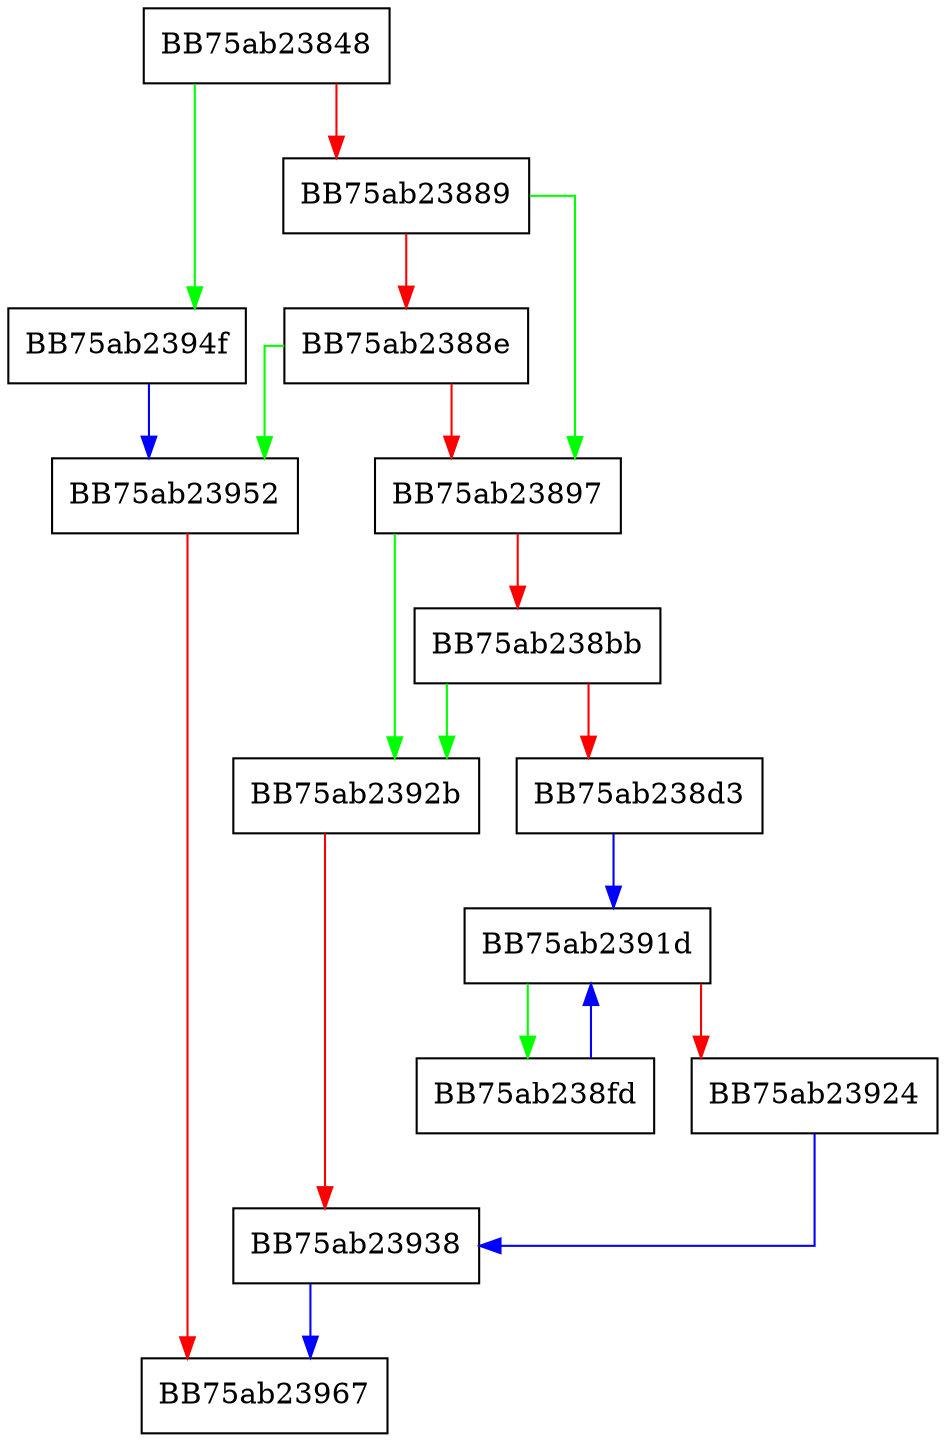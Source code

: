 digraph d2s_buffered_n {
  node [shape="box"];
  graph [splines=ortho];
  BB75ab23848 -> BB75ab2394f [color="green"];
  BB75ab23848 -> BB75ab23889 [color="red"];
  BB75ab23889 -> BB75ab23897 [color="green"];
  BB75ab23889 -> BB75ab2388e [color="red"];
  BB75ab2388e -> BB75ab23952 [color="green"];
  BB75ab2388e -> BB75ab23897 [color="red"];
  BB75ab23897 -> BB75ab2392b [color="green"];
  BB75ab23897 -> BB75ab238bb [color="red"];
  BB75ab238bb -> BB75ab2392b [color="green"];
  BB75ab238bb -> BB75ab238d3 [color="red"];
  BB75ab238d3 -> BB75ab2391d [color="blue"];
  BB75ab238fd -> BB75ab2391d [color="blue"];
  BB75ab2391d -> BB75ab238fd [color="green"];
  BB75ab2391d -> BB75ab23924 [color="red"];
  BB75ab23924 -> BB75ab23938 [color="blue"];
  BB75ab2392b -> BB75ab23938 [color="red"];
  BB75ab23938 -> BB75ab23967 [color="blue"];
  BB75ab2394f -> BB75ab23952 [color="blue"];
  BB75ab23952 -> BB75ab23967 [color="red"];
}